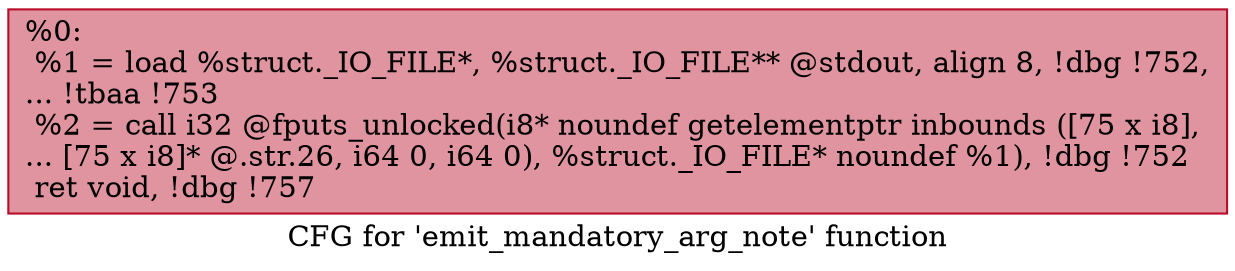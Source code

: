 digraph "CFG for 'emit_mandatory_arg_note' function" {
	label="CFG for 'emit_mandatory_arg_note' function";

	Node0x1056fa0 [shape=record,color="#b70d28ff", style=filled, fillcolor="#b70d2870",label="{%0:\l  %1 = load %struct._IO_FILE*, %struct._IO_FILE** @stdout, align 8, !dbg !752,\l... !tbaa !753\l  %2 = call i32 @fputs_unlocked(i8* noundef getelementptr inbounds ([75 x i8],\l... [75 x i8]* @.str.26, i64 0, i64 0), %struct._IO_FILE* noundef %1), !dbg !752\l  ret void, !dbg !757\l}"];
}
